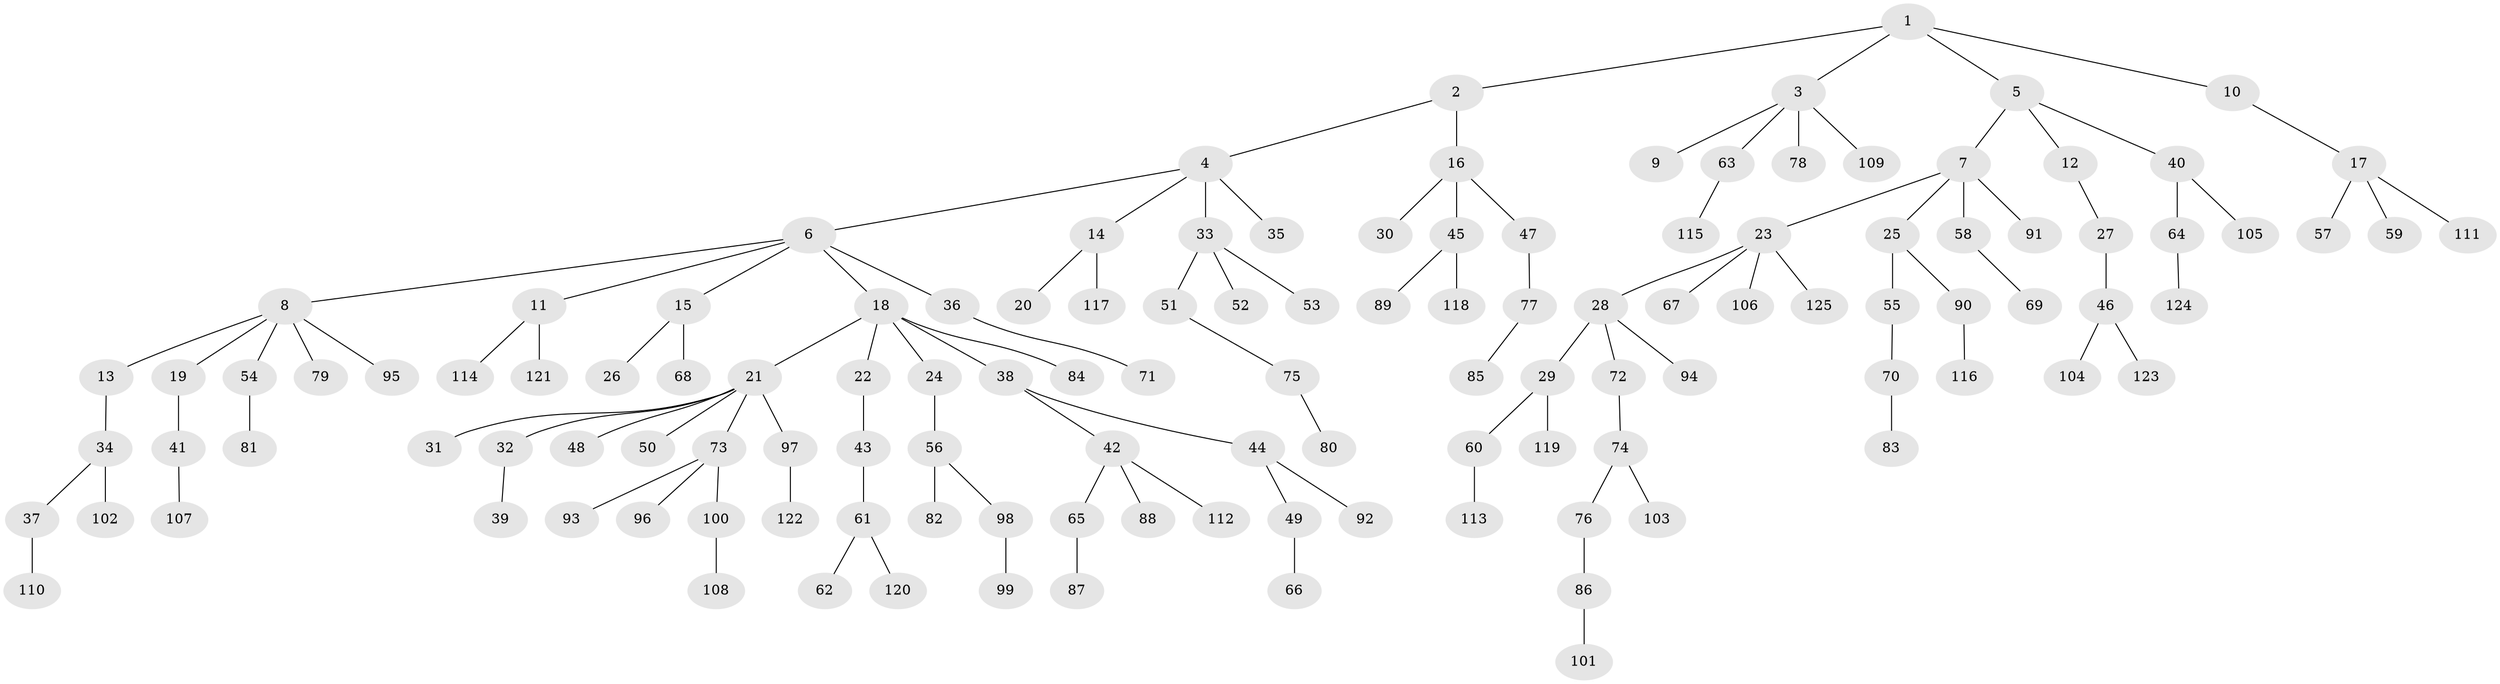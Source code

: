 // Generated by graph-tools (version 1.1) at 2025/15/03/09/25 04:15:21]
// undirected, 125 vertices, 124 edges
graph export_dot {
graph [start="1"]
  node [color=gray90,style=filled];
  1;
  2;
  3;
  4;
  5;
  6;
  7;
  8;
  9;
  10;
  11;
  12;
  13;
  14;
  15;
  16;
  17;
  18;
  19;
  20;
  21;
  22;
  23;
  24;
  25;
  26;
  27;
  28;
  29;
  30;
  31;
  32;
  33;
  34;
  35;
  36;
  37;
  38;
  39;
  40;
  41;
  42;
  43;
  44;
  45;
  46;
  47;
  48;
  49;
  50;
  51;
  52;
  53;
  54;
  55;
  56;
  57;
  58;
  59;
  60;
  61;
  62;
  63;
  64;
  65;
  66;
  67;
  68;
  69;
  70;
  71;
  72;
  73;
  74;
  75;
  76;
  77;
  78;
  79;
  80;
  81;
  82;
  83;
  84;
  85;
  86;
  87;
  88;
  89;
  90;
  91;
  92;
  93;
  94;
  95;
  96;
  97;
  98;
  99;
  100;
  101;
  102;
  103;
  104;
  105;
  106;
  107;
  108;
  109;
  110;
  111;
  112;
  113;
  114;
  115;
  116;
  117;
  118;
  119;
  120;
  121;
  122;
  123;
  124;
  125;
  1 -- 2;
  1 -- 3;
  1 -- 5;
  1 -- 10;
  2 -- 4;
  2 -- 16;
  3 -- 9;
  3 -- 63;
  3 -- 78;
  3 -- 109;
  4 -- 6;
  4 -- 14;
  4 -- 33;
  4 -- 35;
  5 -- 7;
  5 -- 12;
  5 -- 40;
  6 -- 8;
  6 -- 11;
  6 -- 15;
  6 -- 18;
  6 -- 36;
  7 -- 23;
  7 -- 25;
  7 -- 58;
  7 -- 91;
  8 -- 13;
  8 -- 19;
  8 -- 54;
  8 -- 79;
  8 -- 95;
  10 -- 17;
  11 -- 114;
  11 -- 121;
  12 -- 27;
  13 -- 34;
  14 -- 20;
  14 -- 117;
  15 -- 26;
  15 -- 68;
  16 -- 30;
  16 -- 45;
  16 -- 47;
  17 -- 57;
  17 -- 59;
  17 -- 111;
  18 -- 21;
  18 -- 22;
  18 -- 24;
  18 -- 38;
  18 -- 84;
  19 -- 41;
  21 -- 31;
  21 -- 32;
  21 -- 48;
  21 -- 50;
  21 -- 73;
  21 -- 97;
  22 -- 43;
  23 -- 28;
  23 -- 67;
  23 -- 106;
  23 -- 125;
  24 -- 56;
  25 -- 55;
  25 -- 90;
  27 -- 46;
  28 -- 29;
  28 -- 72;
  28 -- 94;
  29 -- 60;
  29 -- 119;
  32 -- 39;
  33 -- 51;
  33 -- 52;
  33 -- 53;
  34 -- 37;
  34 -- 102;
  36 -- 71;
  37 -- 110;
  38 -- 42;
  38 -- 44;
  40 -- 64;
  40 -- 105;
  41 -- 107;
  42 -- 65;
  42 -- 88;
  42 -- 112;
  43 -- 61;
  44 -- 49;
  44 -- 92;
  45 -- 89;
  45 -- 118;
  46 -- 104;
  46 -- 123;
  47 -- 77;
  49 -- 66;
  51 -- 75;
  54 -- 81;
  55 -- 70;
  56 -- 82;
  56 -- 98;
  58 -- 69;
  60 -- 113;
  61 -- 62;
  61 -- 120;
  63 -- 115;
  64 -- 124;
  65 -- 87;
  70 -- 83;
  72 -- 74;
  73 -- 93;
  73 -- 96;
  73 -- 100;
  74 -- 76;
  74 -- 103;
  75 -- 80;
  76 -- 86;
  77 -- 85;
  86 -- 101;
  90 -- 116;
  97 -- 122;
  98 -- 99;
  100 -- 108;
}
